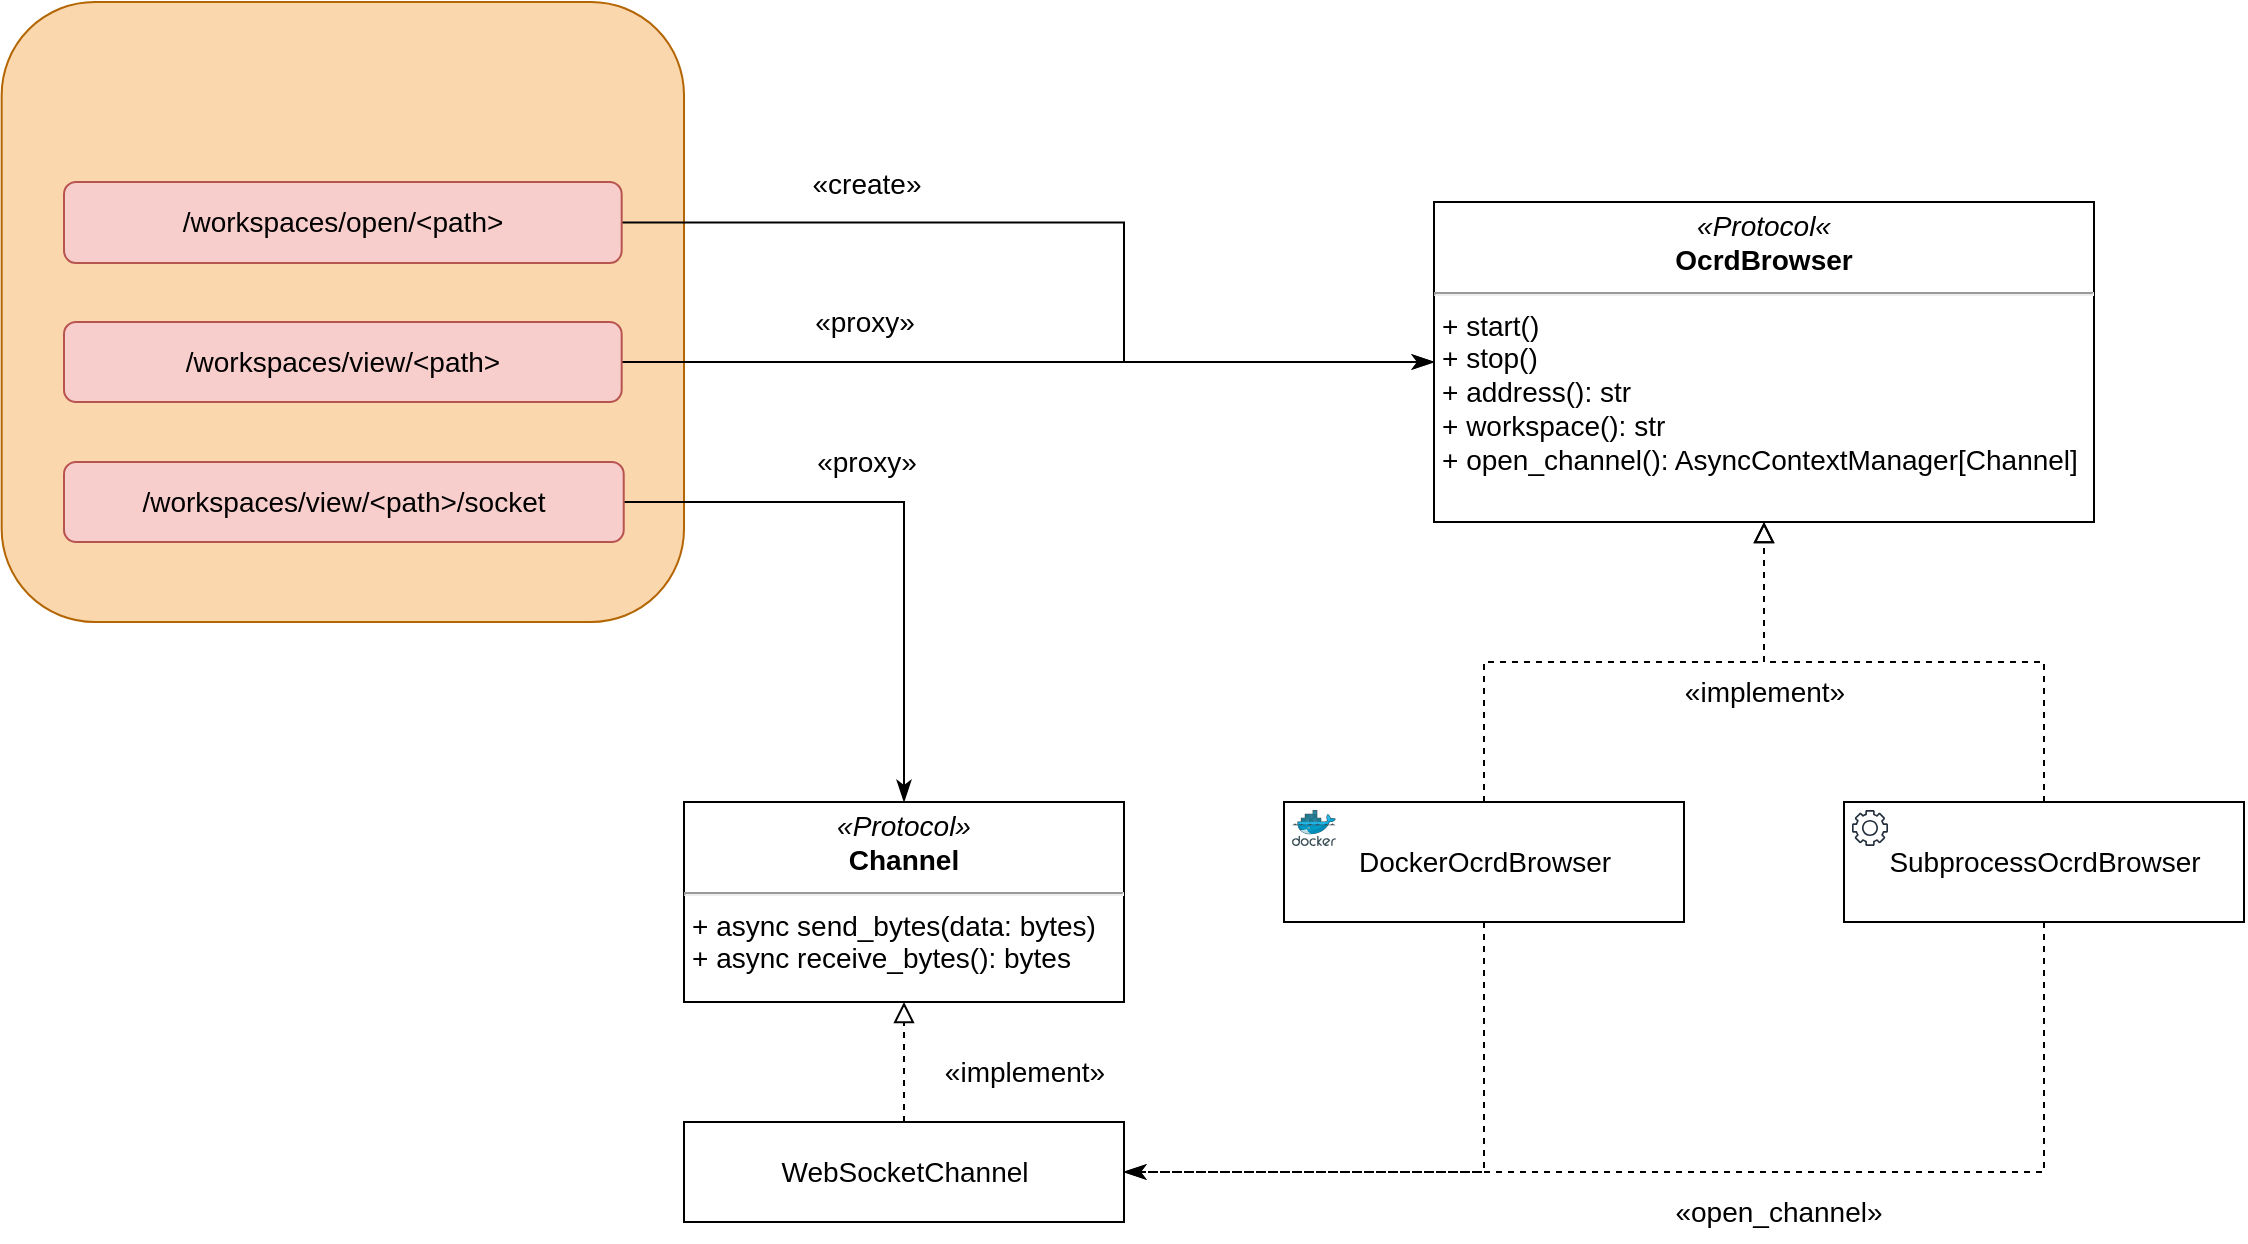 <mxfile version="20.8.16" type="device"><diagram name="Page-1" id="qwQc6ajodByuFcTDPmfK"><mxGraphModel dx="1793" dy="1280" grid="1" gridSize="10" guides="1" tooltips="1" connect="1" arrows="1" fold="1" page="0" pageScale="1" pageWidth="827" pageHeight="1169" math="0" shadow="0"><root><mxCell id="0"/><mxCell id="1" parent="0"/><mxCell id="t9oQlylUhla4DFbLrqcQ-19" value="" style="rounded=1;whiteSpace=wrap;html=1;fontSize=14;fillColor=#fad7ac;strokeColor=#b46504;" vertex="1" parent="1"><mxGeometry x="278.83" y="220" width="341.17" height="310" as="geometry"/></mxCell><mxCell id="t9oQlylUhla4DFbLrqcQ-21" style="edgeStyle=orthogonalEdgeStyle;rounded=0;orthogonalLoop=1;jettySize=auto;html=1;exitX=1;exitY=0.5;exitDx=0;exitDy=0;entryX=0;entryY=0.5;entryDx=0;entryDy=0;fontSize=14;endArrow=classicThin;endFill=1;startSize=8;endSize=8;" edge="1" parent="1" source="t9oQlylUhla4DFbLrqcQ-2" target="t9oQlylUhla4DFbLrqcQ-6"><mxGeometry relative="1" as="geometry"><Array as="points"><mxPoint x="840" y="330"/><mxPoint x="840" y="400"/></Array></mxGeometry></mxCell><mxCell id="t9oQlylUhla4DFbLrqcQ-24" value="«create»" style="edgeLabel;html=1;align=center;verticalAlign=middle;resizable=0;points=[];fontSize=14;labelBackgroundColor=none;" vertex="1" connectable="0" parent="t9oQlylUhla4DFbLrqcQ-21"><mxGeometry x="-0.528" y="2" relative="1" as="geometry"><mxPoint x="9" y="-18" as="offset"/></mxGeometry></mxCell><mxCell id="t9oQlylUhla4DFbLrqcQ-2" value="/workspaces/open/&amp;lt;path&amp;gt;" style="rounded=1;whiteSpace=wrap;html=1;fontSize=14;fillColor=#f8cecc;strokeColor=#b85450;" vertex="1" parent="1"><mxGeometry x="310" y="310" width="278.84" height="40.5" as="geometry"/></mxCell><mxCell id="t9oQlylUhla4DFbLrqcQ-22" style="edgeStyle=orthogonalEdgeStyle;rounded=0;orthogonalLoop=1;jettySize=auto;html=1;exitX=1;exitY=0.5;exitDx=0;exitDy=0;entryX=0;entryY=0.5;entryDx=0;entryDy=0;fontSize=14;endArrow=classicThin;endFill=1;startSize=8;endSize=8;" edge="1" parent="1" source="t9oQlylUhla4DFbLrqcQ-3" target="t9oQlylUhla4DFbLrqcQ-6"><mxGeometry relative="1" as="geometry"><Array as="points"><mxPoint x="630" y="400"/><mxPoint x="630" y="400"/></Array></mxGeometry></mxCell><mxCell id="t9oQlylUhla4DFbLrqcQ-25" value="«proxy»" style="edgeLabel;html=1;align=center;verticalAlign=middle;resizable=0;points=[];fontSize=14;labelBackgroundColor=none;" vertex="1" connectable="0" parent="t9oQlylUhla4DFbLrqcQ-22"><mxGeometry x="-0.637" y="2" relative="1" as="geometry"><mxPoint x="47" y="-18" as="offset"/></mxGeometry></mxCell><mxCell id="t9oQlylUhla4DFbLrqcQ-3" value="/workspaces/view/&amp;lt;path&amp;gt;" style="rounded=1;whiteSpace=wrap;html=1;fontSize=14;fillColor=#f8cecc;strokeColor=#b85450;" vertex="1" parent="1"><mxGeometry x="310" y="380" width="278.84" height="40" as="geometry"/></mxCell><mxCell id="t9oQlylUhla4DFbLrqcQ-23" style="rounded=0;orthogonalLoop=1;jettySize=auto;html=1;exitX=1;exitY=0.5;exitDx=0;exitDy=0;entryX=0.5;entryY=0;entryDx=0;entryDy=0;fontSize=14;endArrow=classicThin;endFill=1;startSize=8;endSize=8;edgeStyle=orthogonalEdgeStyle;" edge="1" parent="1" source="t9oQlylUhla4DFbLrqcQ-4" target="t9oQlylUhla4DFbLrqcQ-28"><mxGeometry relative="1" as="geometry"/></mxCell><mxCell id="t9oQlylUhla4DFbLrqcQ-27" value="«proxy»" style="edgeLabel;html=1;align=center;verticalAlign=middle;resizable=0;points=[];fontSize=14;labelBackgroundColor=none;" vertex="1" connectable="0" parent="t9oQlylUhla4DFbLrqcQ-23"><mxGeometry x="-0.671" relative="1" as="geometry"><mxPoint x="73" y="-20" as="offset"/></mxGeometry></mxCell><mxCell id="t9oQlylUhla4DFbLrqcQ-4" value="/workspaces/view/&amp;lt;path&amp;gt;/socket" style="rounded=1;whiteSpace=wrap;html=1;fontSize=14;fillColor=#f8cecc;strokeColor=#b85450;" vertex="1" parent="1"><mxGeometry x="310" y="450" width="279.86" height="40" as="geometry"/></mxCell><mxCell id="t9oQlylUhla4DFbLrqcQ-6" value="&lt;p style=&quot;margin: 4px 0px 0px; text-align: center; font-size: 14px;&quot;&gt;&lt;i style=&quot;font-size: 14px;&quot;&gt;«Protocol«&lt;/i&gt;&lt;br style=&quot;font-size: 14px;&quot;&gt;&lt;b style=&quot;font-size: 14px;&quot;&gt;OcrdBrowser&lt;/b&gt;&lt;/p&gt;&lt;hr style=&quot;font-size: 14px;&quot;&gt;&lt;p style=&quot;margin: 0px 0px 0px 4px; font-size: 14px;&quot;&gt;&lt;span style=&quot;background-color: initial; font-size: 14px;&quot;&gt;+ start()&lt;/span&gt;&lt;/p&gt;&lt;p style=&quot;margin: 0px 0px 0px 4px; font-size: 14px;&quot;&gt;+ stop()&lt;/p&gt;&lt;p style=&quot;margin: 0px 0px 0px 4px; font-size: 14px;&quot;&gt;+ address(): str&lt;/p&gt;&lt;p style=&quot;margin: 0px 0px 0px 4px; font-size: 14px;&quot;&gt;+ workspace(): str&lt;/p&gt;&lt;p style=&quot;margin: 0px 0px 0px 4px; font-size: 14px;&quot;&gt;+ open_channel(): AsyncContextManager[Channel]&lt;/p&gt;" style="verticalAlign=top;align=left;overflow=fill;fontSize=14;fontFamily=Helvetica;html=1;" vertex="1" parent="1"><mxGeometry x="995" y="320" width="330" height="160" as="geometry"/></mxCell><mxCell id="t9oQlylUhla4DFbLrqcQ-9" style="edgeStyle=orthogonalEdgeStyle;rounded=0;orthogonalLoop=1;jettySize=auto;html=1;exitX=0.5;exitY=0;exitDx=0;exitDy=0;fontSize=14;startSize=8;endSize=8;entryX=0.5;entryY=1;entryDx=0;entryDy=0;endArrow=block;endFill=0;dashed=1;" edge="1" parent="1" source="t9oQlylUhla4DFbLrqcQ-7" target="t9oQlylUhla4DFbLrqcQ-6"><mxGeometry relative="1" as="geometry"/></mxCell><mxCell id="t9oQlylUhla4DFbLrqcQ-13" style="rounded=0;orthogonalLoop=1;jettySize=auto;html=1;exitX=0.5;exitY=1;exitDx=0;exitDy=0;entryX=1;entryY=0.5;entryDx=0;entryDy=0;dashed=1;fontSize=14;endArrow=classicThin;endFill=1;startSize=8;endSize=8;edgeStyle=orthogonalEdgeStyle;" edge="1" parent="1" source="t9oQlylUhla4DFbLrqcQ-7" target="t9oQlylUhla4DFbLrqcQ-12"><mxGeometry relative="1" as="geometry"/></mxCell><mxCell id="t9oQlylUhla4DFbLrqcQ-7" value="DockerOcrdBrowser" style="html=1;fontSize=14;" vertex="1" parent="1"><mxGeometry x="920" y="620" width="200" height="60" as="geometry"/></mxCell><mxCell id="t9oQlylUhla4DFbLrqcQ-10" style="edgeStyle=orthogonalEdgeStyle;rounded=0;orthogonalLoop=1;jettySize=auto;html=1;exitX=0.5;exitY=0;exitDx=0;exitDy=0;fontSize=14;startSize=8;endSize=8;entryX=0.5;entryY=1;entryDx=0;entryDy=0;endArrow=block;endFill=0;dashed=1;" edge="1" parent="1" source="t9oQlylUhla4DFbLrqcQ-8" target="t9oQlylUhla4DFbLrqcQ-6"><mxGeometry relative="1" as="geometry"/></mxCell><mxCell id="t9oQlylUhla4DFbLrqcQ-14" style="rounded=0;orthogonalLoop=1;jettySize=auto;html=1;exitX=0.5;exitY=1;exitDx=0;exitDy=0;dashed=1;fontSize=14;endArrow=classicThin;endFill=1;startSize=8;endSize=8;entryX=1;entryY=0.5;entryDx=0;entryDy=0;edgeStyle=orthogonalEdgeStyle;" edge="1" parent="1" source="t9oQlylUhla4DFbLrqcQ-8" target="t9oQlylUhla4DFbLrqcQ-12"><mxGeometry relative="1" as="geometry"><mxPoint x="1160" y="800" as="targetPoint"/></mxGeometry></mxCell><mxCell id="t9oQlylUhla4DFbLrqcQ-8" value="SubprocessOcrdBrowser" style="html=1;fontSize=14;" vertex="1" parent="1"><mxGeometry x="1200" y="620" width="200" height="60" as="geometry"/></mxCell><mxCell id="t9oQlylUhla4DFbLrqcQ-11" value="&lt;font style=&quot;font-size: 14px;&quot;&gt;«implement»&lt;/font&gt;" style="text;html=1;align=center;verticalAlign=middle;resizable=0;points=[];autosize=1;strokeColor=none;fillColor=none;fontSize=14;" vertex="1" parent="1"><mxGeometry x="1110" y="550" width="100" height="30" as="geometry"/></mxCell><mxCell id="t9oQlylUhla4DFbLrqcQ-29" style="edgeStyle=orthogonalEdgeStyle;rounded=0;orthogonalLoop=1;jettySize=auto;html=1;exitX=0.5;exitY=0;exitDx=0;exitDy=0;entryX=0.5;entryY=1;entryDx=0;entryDy=0;fontSize=14;endArrow=block;endFill=0;startSize=8;endSize=8;dashed=1;" edge="1" parent="1" source="t9oQlylUhla4DFbLrqcQ-12" target="t9oQlylUhla4DFbLrqcQ-28"><mxGeometry relative="1" as="geometry"/></mxCell><mxCell id="t9oQlylUhla4DFbLrqcQ-12" value="WebSocketChannel" style="html=1;fontSize=14;" vertex="1" parent="1"><mxGeometry x="620" y="780" width="220" height="50" as="geometry"/></mxCell><mxCell id="t9oQlylUhla4DFbLrqcQ-15" value="«open_channel»" style="text;html=1;align=center;verticalAlign=middle;resizable=0;points=[];autosize=1;strokeColor=none;fillColor=none;fontSize=14;" vertex="1" parent="1"><mxGeometry x="1102" y="810" width="130" height="30" as="geometry"/></mxCell><mxCell id="t9oQlylUhla4DFbLrqcQ-17" value="" style="sketch=0;outlineConnect=0;fontColor=#232F3E;gradientColor=none;fillColor=#232F3D;strokeColor=none;dashed=0;verticalLabelPosition=bottom;verticalAlign=top;align=center;html=1;fontSize=14;fontStyle=0;aspect=fixed;pointerEvents=1;shape=mxgraph.aws4.gear;" vertex="1" parent="1"><mxGeometry x="1204" y="624" width="18" height="18" as="geometry"/></mxCell><mxCell id="t9oQlylUhla4DFbLrqcQ-18" value="" style="sketch=0;aspect=fixed;html=1;points=[];align=center;image;fontSize=14;image=img/lib/mscae/Docker.svg;" vertex="1" parent="1"><mxGeometry x="924" y="624" width="21.95" height="18" as="geometry"/></mxCell><mxCell id="t9oQlylUhla4DFbLrqcQ-20" value="" style="shape=image;verticalLabelPosition=bottom;labelBackgroundColor=default;verticalAlign=top;aspect=fixed;imageAspect=0;image=https://fastapi.tiangolo.com/img/logo-margin/logo-teal.png;fontSize=14;" vertex="1" parent="1"><mxGeometry x="352.6" y="230" width="193.62" height="70" as="geometry"/></mxCell><mxCell id="t9oQlylUhla4DFbLrqcQ-28" value="&lt;p style=&quot;margin: 4px 0px 0px; text-align: center; font-size: 14px;&quot;&gt;&lt;font style=&quot;font-size: 14px;&quot;&gt;&lt;i style=&quot;font-size: 14px;&quot;&gt;«Protocol»&lt;/i&gt;&lt;br style=&quot;font-size: 14px;&quot;&gt;&lt;b style=&quot;font-size: 14px;&quot;&gt;Channel&lt;/b&gt;&lt;/font&gt;&lt;/p&gt;&lt;hr style=&quot;font-size: 14px;&quot;&gt;&lt;p style=&quot;margin: 0px 0px 0px 4px; font-size: 14px;&quot;&gt;&lt;font style=&quot;font-size: 14px;&quot;&gt;&lt;span style=&quot;background-color: initial; font-size: 14px;&quot;&gt;+ async send_bytes(data: bytes)&lt;/span&gt;&lt;br style=&quot;font-size: 14px;&quot;&gt;&lt;/font&gt;&lt;/p&gt;&lt;p style=&quot;margin: 0px 0px 0px 4px; font-size: 14px;&quot;&gt;&lt;font style=&quot;font-size: 14px;&quot;&gt;+ async receive_bytes(): bytes&lt;/font&gt;&lt;/p&gt;" style="verticalAlign=top;align=left;overflow=fill;fontSize=14;fontFamily=Helvetica;html=1;labelBackgroundColor=none;" vertex="1" parent="1"><mxGeometry x="620" y="620" width="220" height="100" as="geometry"/></mxCell><mxCell id="t9oQlylUhla4DFbLrqcQ-30" value="&lt;font style=&quot;font-size: 14px;&quot;&gt;«implement»&lt;/font&gt;" style="text;html=1;align=center;verticalAlign=middle;resizable=0;points=[];autosize=1;strokeColor=none;fillColor=none;fontSize=14;" vertex="1" parent="1"><mxGeometry x="740" y="740" width="100" height="30" as="geometry"/></mxCell></root></mxGraphModel></diagram></mxfile>